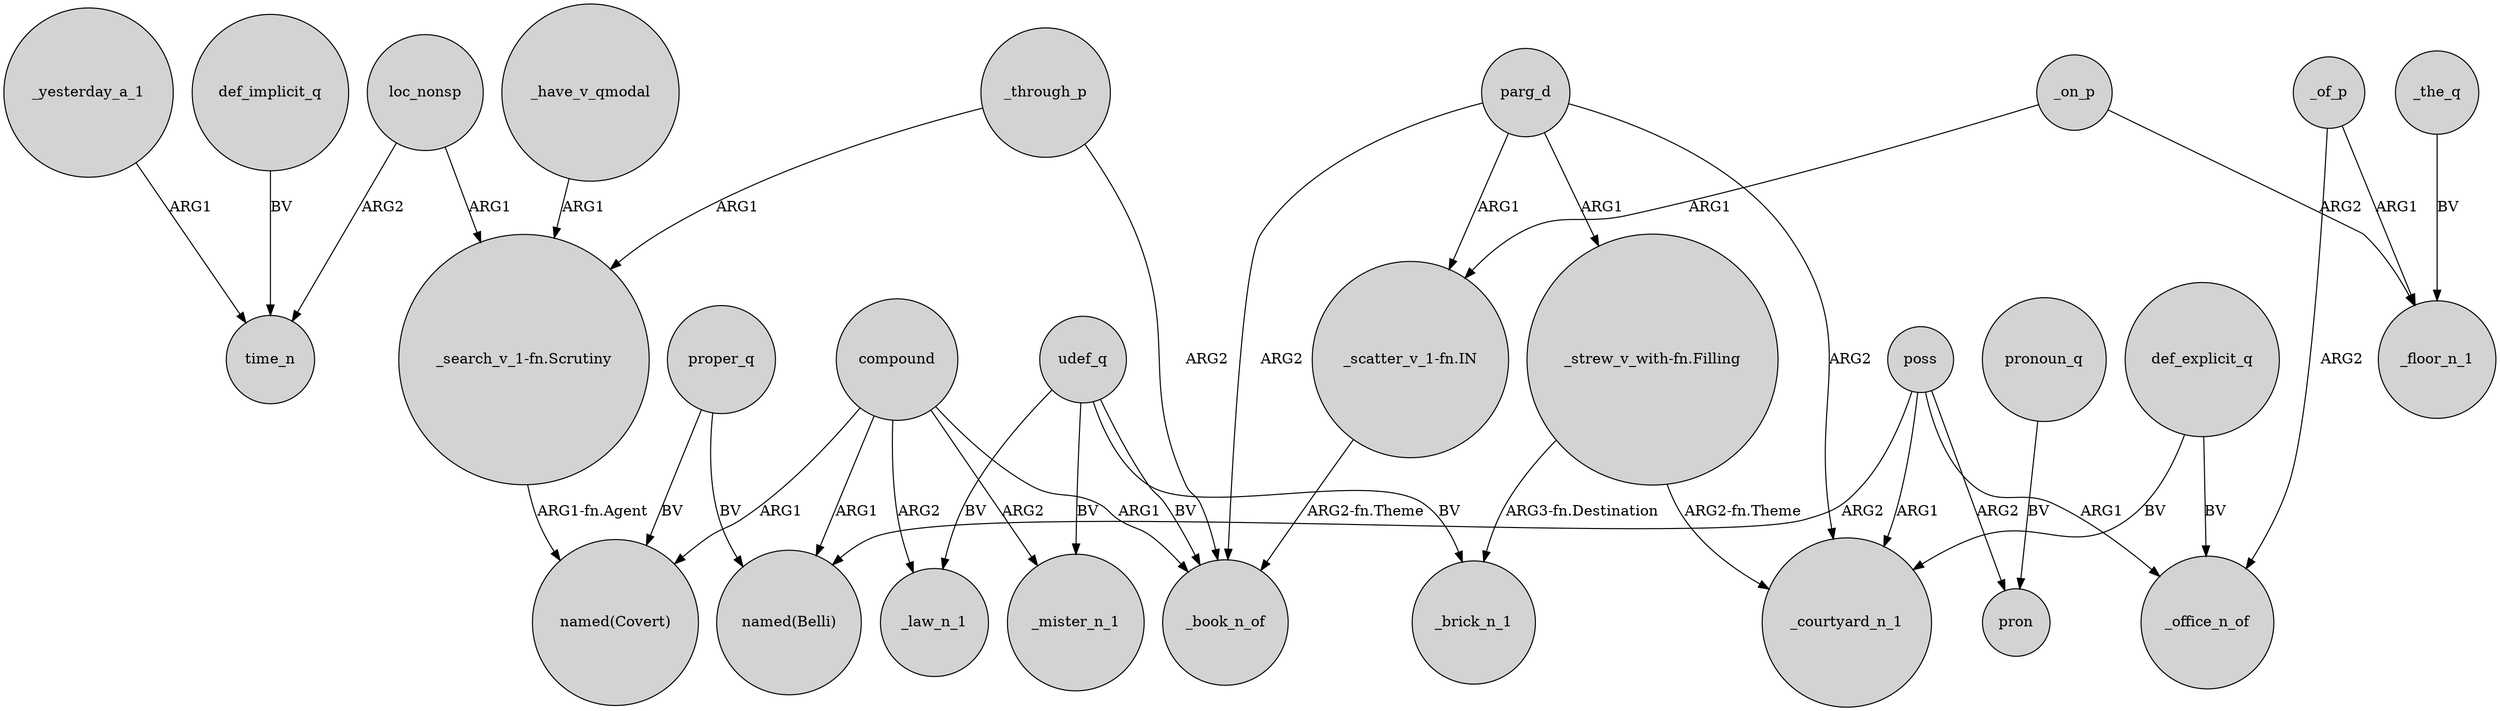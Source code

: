 digraph {
	node [shape=circle style=filled]
	_yesterday_a_1 -> time_n [label=ARG1]
	poss -> _courtyard_n_1 [label=ARG1]
	"_search_v_1-fn.Scrutiny" -> "named(Covert)" [label="ARG1-fn.Agent"]
	poss -> pron [label=ARG2]
	def_implicit_q -> time_n [label=BV]
	udef_q -> _book_n_of [label=BV]
	_of_p -> _floor_n_1 [label=ARG1]
	_through_p -> "_search_v_1-fn.Scrutiny" [label=ARG1]
	udef_q -> _brick_n_1 [label=BV]
	compound -> _mister_n_1 [label=ARG2]
	compound -> "named(Covert)" [label=ARG1]
	def_explicit_q -> _office_n_of [label=BV]
	udef_q -> _mister_n_1 [label=BV]
	parg_d -> "_scatter_v_1-fn.IN" [label=ARG1]
	udef_q -> _law_n_1 [label=BV]
	parg_d -> "_strew_v_with-fn.Filling" [label=ARG1]
	"_strew_v_with-fn.Filling" -> _brick_n_1 [label="ARG3-fn.Destination"]
	loc_nonsp -> time_n [label=ARG2]
	_on_p -> "_scatter_v_1-fn.IN" [label=ARG1]
	_the_q -> _floor_n_1 [label=BV]
	"_scatter_v_1-fn.IN" -> _book_n_of [label="ARG2-fn.Theme"]
	pronoun_q -> pron [label=BV]
	loc_nonsp -> "_search_v_1-fn.Scrutiny" [label=ARG1]
	_have_v_qmodal -> "_search_v_1-fn.Scrutiny" [label=ARG1]
	def_explicit_q -> _courtyard_n_1 [label=BV]
	proper_q -> "named(Covert)" [label=BV]
	parg_d -> _courtyard_n_1 [label=ARG2]
	_through_p -> _book_n_of [label=ARG2]
	_on_p -> _floor_n_1 [label=ARG2]
	poss -> "named(Belli)" [label=ARG2]
	"_strew_v_with-fn.Filling" -> _courtyard_n_1 [label="ARG2-fn.Theme"]
	poss -> _office_n_of [label=ARG1]
	parg_d -> _book_n_of [label=ARG2]
	_of_p -> _office_n_of [label=ARG2]
	proper_q -> "named(Belli)" [label=BV]
	compound -> "named(Belli)" [label=ARG1]
	compound -> _book_n_of [label=ARG1]
	compound -> _law_n_1 [label=ARG2]
}
